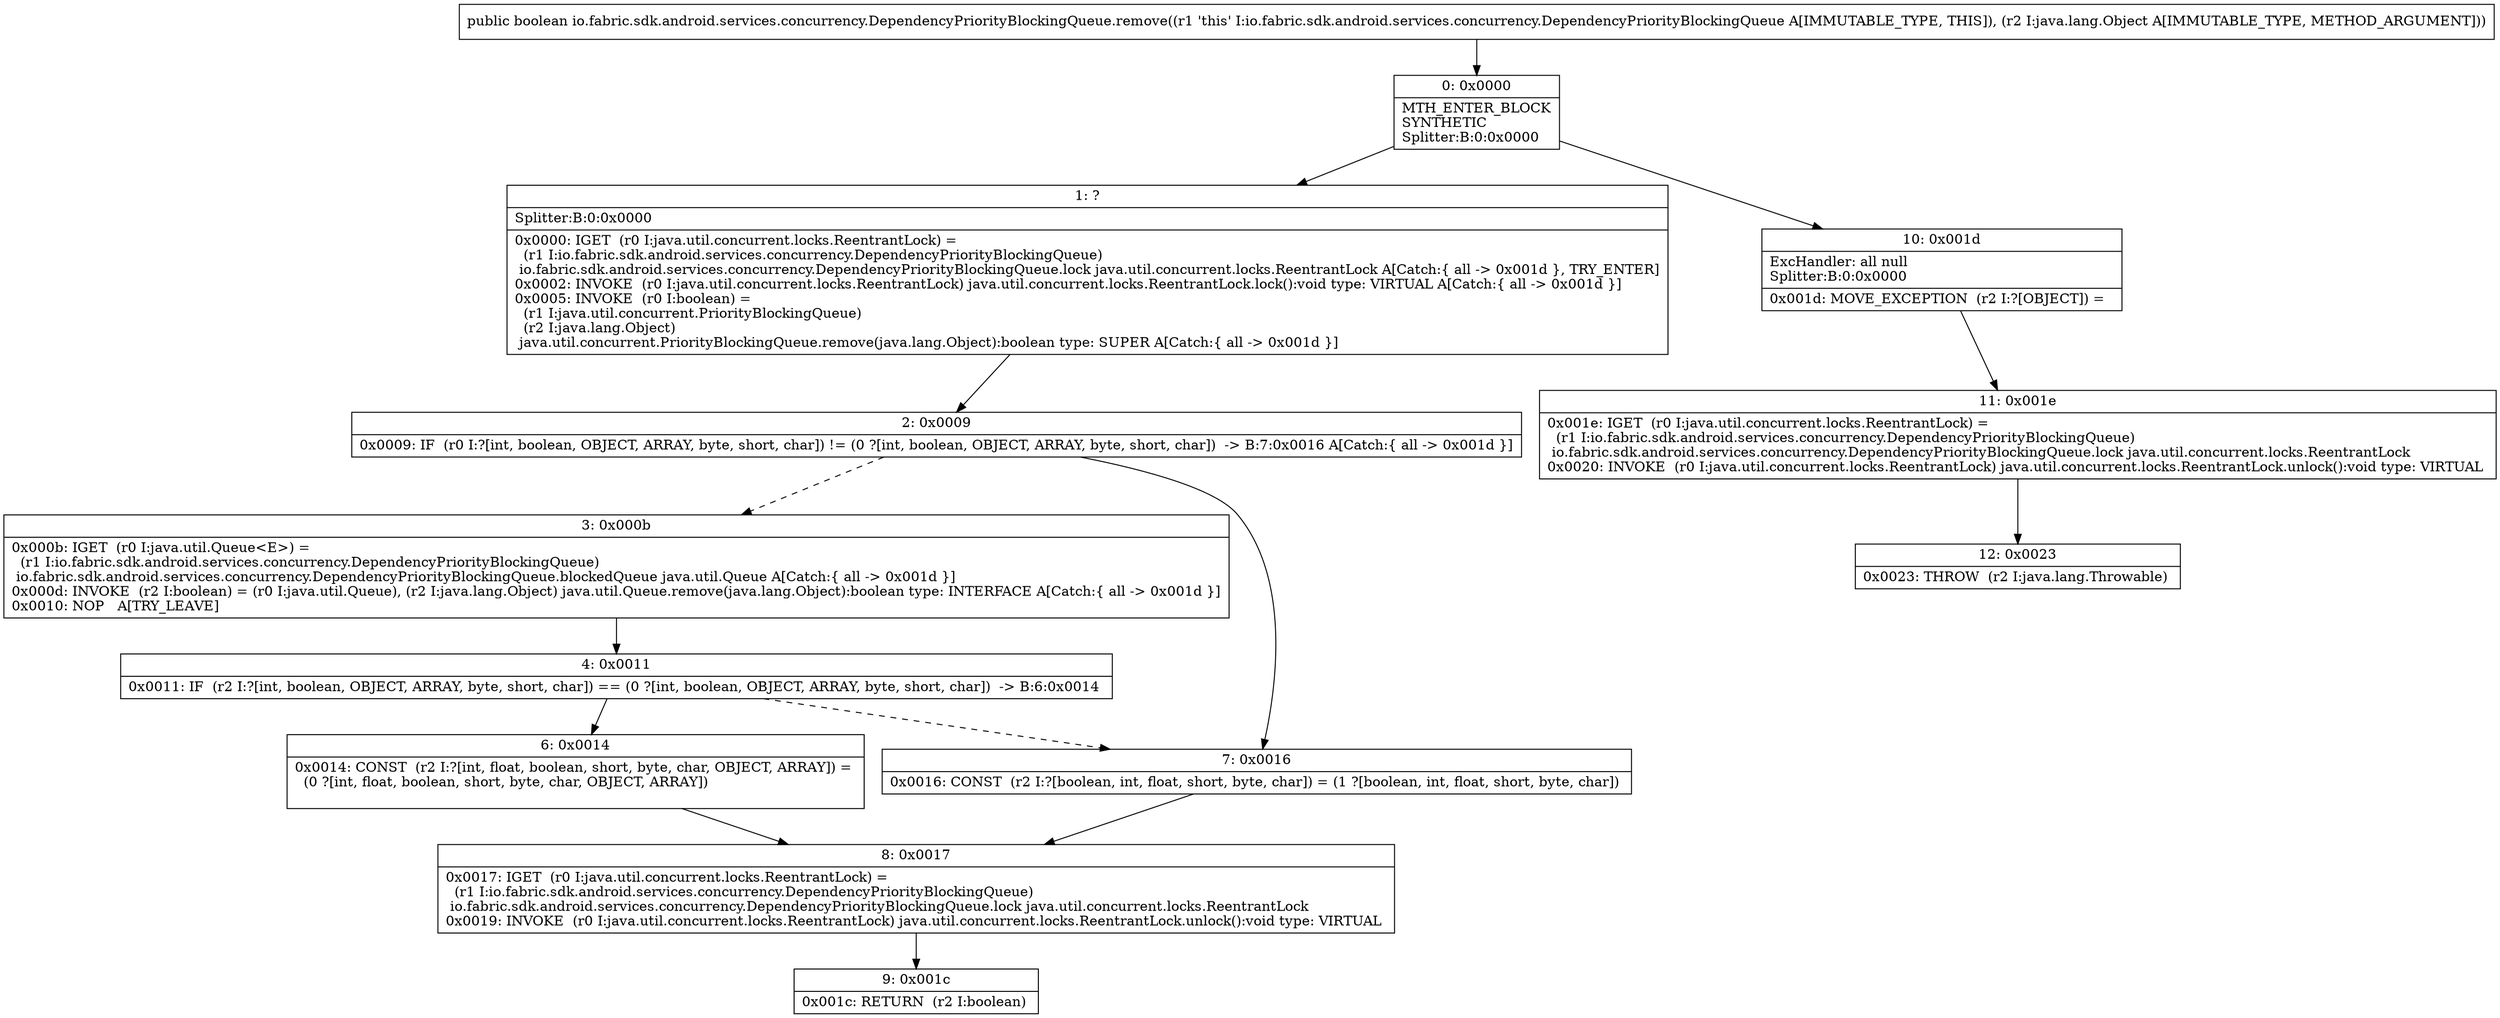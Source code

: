 digraph "CFG forio.fabric.sdk.android.services.concurrency.DependencyPriorityBlockingQueue.remove(Ljava\/lang\/Object;)Z" {
Node_0 [shape=record,label="{0\:\ 0x0000|MTH_ENTER_BLOCK\lSYNTHETIC\lSplitter:B:0:0x0000\l}"];
Node_1 [shape=record,label="{1\:\ ?|Splitter:B:0:0x0000\l|0x0000: IGET  (r0 I:java.util.concurrent.locks.ReentrantLock) = \l  (r1 I:io.fabric.sdk.android.services.concurrency.DependencyPriorityBlockingQueue)\l io.fabric.sdk.android.services.concurrency.DependencyPriorityBlockingQueue.lock java.util.concurrent.locks.ReentrantLock A[Catch:\{ all \-\> 0x001d \}, TRY_ENTER]\l0x0002: INVOKE  (r0 I:java.util.concurrent.locks.ReentrantLock) java.util.concurrent.locks.ReentrantLock.lock():void type: VIRTUAL A[Catch:\{ all \-\> 0x001d \}]\l0x0005: INVOKE  (r0 I:boolean) = \l  (r1 I:java.util.concurrent.PriorityBlockingQueue)\l  (r2 I:java.lang.Object)\l java.util.concurrent.PriorityBlockingQueue.remove(java.lang.Object):boolean type: SUPER A[Catch:\{ all \-\> 0x001d \}]\l}"];
Node_2 [shape=record,label="{2\:\ 0x0009|0x0009: IF  (r0 I:?[int, boolean, OBJECT, ARRAY, byte, short, char]) != (0 ?[int, boolean, OBJECT, ARRAY, byte, short, char])  \-\> B:7:0x0016 A[Catch:\{ all \-\> 0x001d \}]\l}"];
Node_3 [shape=record,label="{3\:\ 0x000b|0x000b: IGET  (r0 I:java.util.Queue\<E\>) = \l  (r1 I:io.fabric.sdk.android.services.concurrency.DependencyPriorityBlockingQueue)\l io.fabric.sdk.android.services.concurrency.DependencyPriorityBlockingQueue.blockedQueue java.util.Queue A[Catch:\{ all \-\> 0x001d \}]\l0x000d: INVOKE  (r2 I:boolean) = (r0 I:java.util.Queue), (r2 I:java.lang.Object) java.util.Queue.remove(java.lang.Object):boolean type: INTERFACE A[Catch:\{ all \-\> 0x001d \}]\l0x0010: NOP   A[TRY_LEAVE]\l}"];
Node_4 [shape=record,label="{4\:\ 0x0011|0x0011: IF  (r2 I:?[int, boolean, OBJECT, ARRAY, byte, short, char]) == (0 ?[int, boolean, OBJECT, ARRAY, byte, short, char])  \-\> B:6:0x0014 \l}"];
Node_6 [shape=record,label="{6\:\ 0x0014|0x0014: CONST  (r2 I:?[int, float, boolean, short, byte, char, OBJECT, ARRAY]) = \l  (0 ?[int, float, boolean, short, byte, char, OBJECT, ARRAY])\l \l}"];
Node_7 [shape=record,label="{7\:\ 0x0016|0x0016: CONST  (r2 I:?[boolean, int, float, short, byte, char]) = (1 ?[boolean, int, float, short, byte, char]) \l}"];
Node_8 [shape=record,label="{8\:\ 0x0017|0x0017: IGET  (r0 I:java.util.concurrent.locks.ReentrantLock) = \l  (r1 I:io.fabric.sdk.android.services.concurrency.DependencyPriorityBlockingQueue)\l io.fabric.sdk.android.services.concurrency.DependencyPriorityBlockingQueue.lock java.util.concurrent.locks.ReentrantLock \l0x0019: INVOKE  (r0 I:java.util.concurrent.locks.ReentrantLock) java.util.concurrent.locks.ReentrantLock.unlock():void type: VIRTUAL \l}"];
Node_9 [shape=record,label="{9\:\ 0x001c|0x001c: RETURN  (r2 I:boolean) \l}"];
Node_10 [shape=record,label="{10\:\ 0x001d|ExcHandler: all null\lSplitter:B:0:0x0000\l|0x001d: MOVE_EXCEPTION  (r2 I:?[OBJECT]) =  \l}"];
Node_11 [shape=record,label="{11\:\ 0x001e|0x001e: IGET  (r0 I:java.util.concurrent.locks.ReentrantLock) = \l  (r1 I:io.fabric.sdk.android.services.concurrency.DependencyPriorityBlockingQueue)\l io.fabric.sdk.android.services.concurrency.DependencyPriorityBlockingQueue.lock java.util.concurrent.locks.ReentrantLock \l0x0020: INVOKE  (r0 I:java.util.concurrent.locks.ReentrantLock) java.util.concurrent.locks.ReentrantLock.unlock():void type: VIRTUAL \l}"];
Node_12 [shape=record,label="{12\:\ 0x0023|0x0023: THROW  (r2 I:java.lang.Throwable) \l}"];
MethodNode[shape=record,label="{public boolean io.fabric.sdk.android.services.concurrency.DependencyPriorityBlockingQueue.remove((r1 'this' I:io.fabric.sdk.android.services.concurrency.DependencyPriorityBlockingQueue A[IMMUTABLE_TYPE, THIS]), (r2 I:java.lang.Object A[IMMUTABLE_TYPE, METHOD_ARGUMENT])) }"];
MethodNode -> Node_0;
Node_0 -> Node_1;
Node_0 -> Node_10;
Node_1 -> Node_2;
Node_2 -> Node_3[style=dashed];
Node_2 -> Node_7;
Node_3 -> Node_4;
Node_4 -> Node_6;
Node_4 -> Node_7[style=dashed];
Node_6 -> Node_8;
Node_7 -> Node_8;
Node_8 -> Node_9;
Node_10 -> Node_11;
Node_11 -> Node_12;
}

